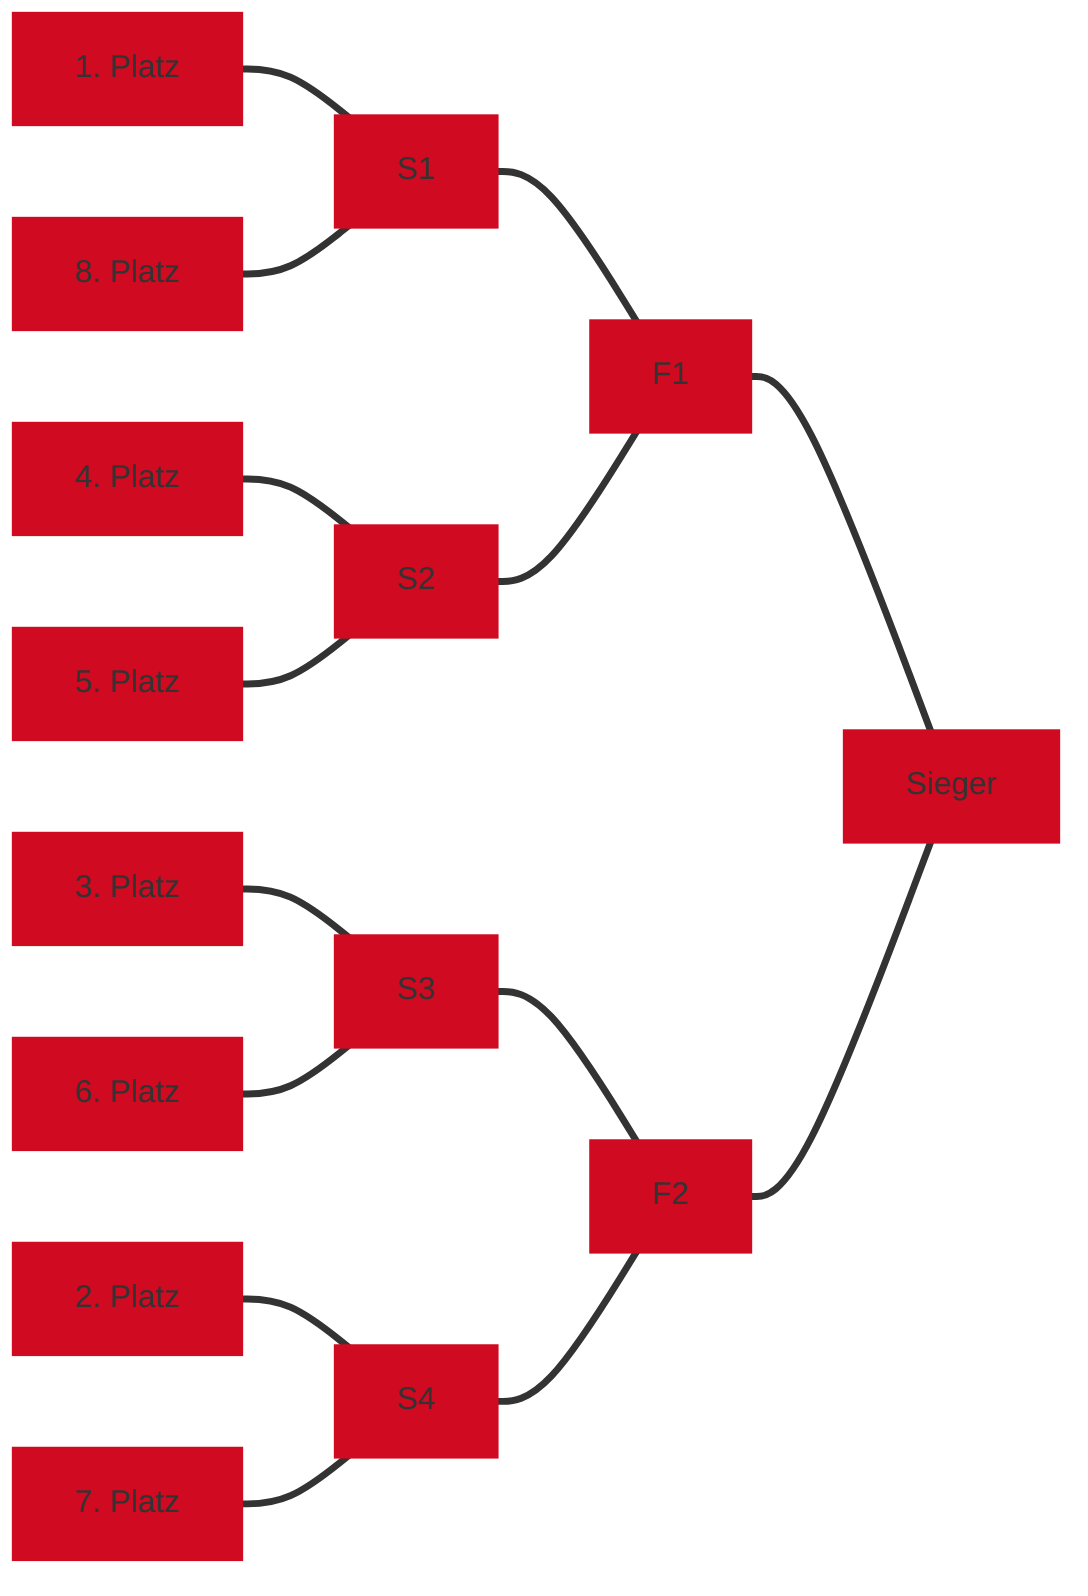 flowchart LR
  p1[1. Platz] === s1[S1]
  p8[8. Platz] === s1[S1]
  p4[4. Platz] === s2[S2]
  p5[5. Platz] === s2[S2]
  p3[3. Platz] === s3[S3]
  p6[6. Platz] === s3[S3]
  p2[2. Platz] === s4[S4]
  p7[7. Platz] === s4[S4]
  s1 === f1[F1]
  s2 === f1[F1]
  s3 === f2[F2]
  s4 === f2[F2]
  f1 === w[Sieger]
  f2 === w[Sieger]
  class p1,p2,p3,p4,p5,p6,p7,p8,s1,s2,s3,s4,f1,f2 node
  classDef node fill:#cf0a21,stroke:#cf0a21,stroke-width:4px;